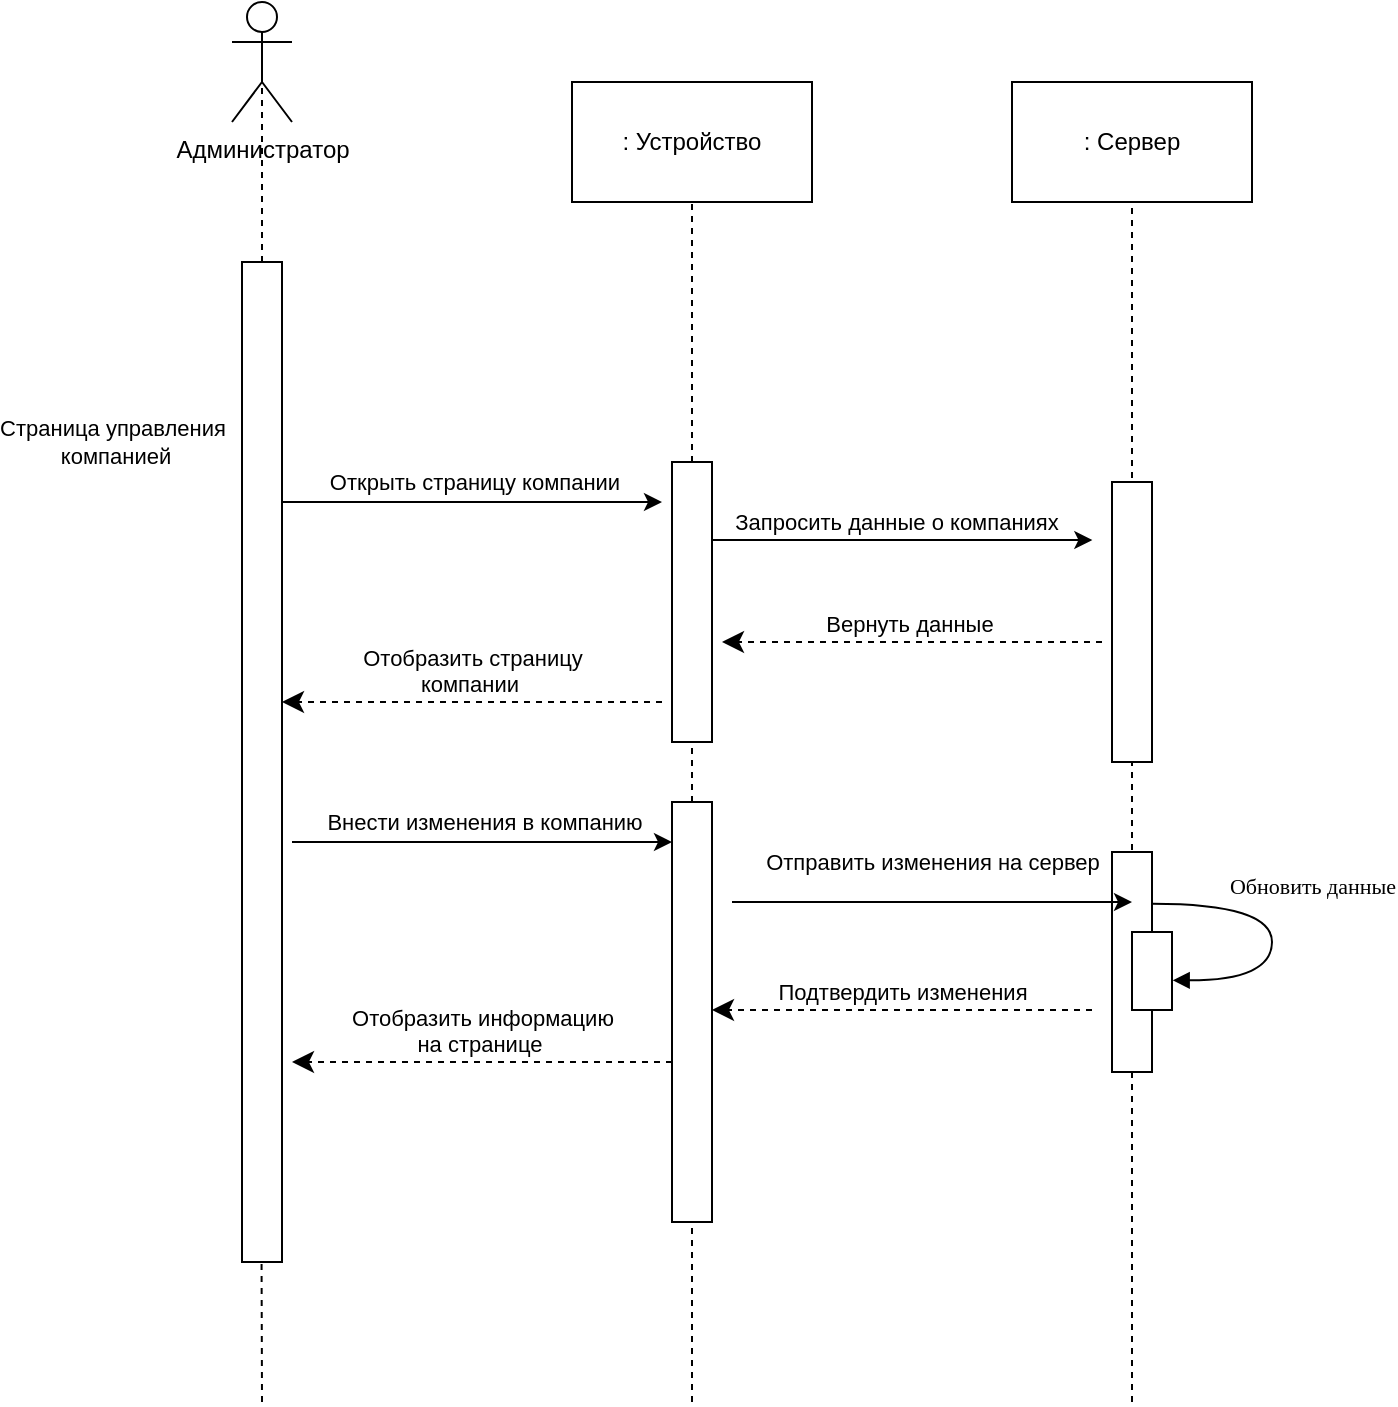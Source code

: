 <mxfile version="22.0.2" type="device">
  <diagram name="Страница — 1" id="QheiP6FYDaWY30L5TJRV">
    <mxGraphModel dx="1668" dy="-195" grid="1" gridSize="10" guides="1" tooltips="1" connect="1" arrows="1" fold="1" page="1" pageScale="1" pageWidth="827" pageHeight="1169" background="#ffffff" math="0" shadow="0">
      <root>
        <mxCell id="0" />
        <mxCell id="1" parent="0" />
        <mxCell id="3fS6J_9R9RpgAebkNYGJ-6" value="" style="endArrow=none;dashed=1;html=1;rounded=0;entryX=0.5;entryY=0.5;entryDx=0;entryDy=0;entryPerimeter=0;" edge="1" parent="1">
          <mxGeometry width="50" height="50" relative="1" as="geometry">
            <mxPoint x="135" y="2760" as="sourcePoint" />
            <mxPoint x="134.66" y="2650" as="targetPoint" />
          </mxGeometry>
        </mxCell>
        <mxCell id="4-v8WGSnHiIDi6gtvXBV-250" value="" style="endArrow=none;dashed=1;html=1;rounded=0;" parent="1" target="4-v8WGSnHiIDi6gtvXBV-249" edge="1">
          <mxGeometry width="50" height="50" relative="1" as="geometry">
            <mxPoint x="350" y="2760" as="sourcePoint" />
            <mxPoint x="350" y="2230" as="targetPoint" />
          </mxGeometry>
        </mxCell>
        <mxCell id="4-v8WGSnHiIDi6gtvXBV-2" value="" style="html=1;points=[[0,0,0,0,5],[0,1,0,0,-5],[1,0,0,0,5],[1,1,0,0,-5]];perimeter=orthogonalPerimeter;outlineConnect=0;targetShapes=umlLifeline;portConstraint=eastwest;newEdgeStyle={&quot;curved&quot;:0,&quot;rounded&quot;:0};" parent="1" vertex="1">
          <mxGeometry x="125" y="2190" width="20" height="500" as="geometry" />
        </mxCell>
        <mxCell id="4-v8WGSnHiIDi6gtvXBV-6" value="Администратор" style="shape=umlActor;verticalLabelPosition=bottom;verticalAlign=top;html=1;outlineConnect=0;" parent="1" vertex="1">
          <mxGeometry x="120" y="2060" width="30" height="60" as="geometry" />
        </mxCell>
        <mxCell id="4-v8WGSnHiIDi6gtvXBV-9" value=": Устройство" style="rounded=0;whiteSpace=wrap;html=1;" parent="1" vertex="1">
          <mxGeometry x="290" y="2100" width="120" height="60" as="geometry" />
        </mxCell>
        <mxCell id="4-v8WGSnHiIDi6gtvXBV-10" value=": Сервер" style="rounded=0;whiteSpace=wrap;html=1;" parent="1" vertex="1">
          <mxGeometry x="510" y="2100" width="120" height="60" as="geometry" />
        </mxCell>
        <mxCell id="4-v8WGSnHiIDi6gtvXBV-85" value="" style="endArrow=none;dashed=1;html=1;rounded=0;" parent="1" edge="1" target="4-v8WGSnHiIDi6gtvXBV-10">
          <mxGeometry width="50" height="50" relative="1" as="geometry">
            <mxPoint x="570" y="2760" as="sourcePoint" />
            <mxPoint x="570" y="2260" as="targetPoint" />
          </mxGeometry>
        </mxCell>
        <mxCell id="4-v8WGSnHiIDi6gtvXBV-169" value="" style="endArrow=none;dashed=1;html=1;rounded=0;" parent="1" source="4-v8WGSnHiIDi6gtvXBV-249" target="4-v8WGSnHiIDi6gtvXBV-9" edge="1">
          <mxGeometry width="50" height="50" relative="1" as="geometry">
            <mxPoint x="350" y="3480" as="sourcePoint" />
            <mxPoint x="350" y="2230" as="targetPoint" />
          </mxGeometry>
        </mxCell>
        <mxCell id="4-v8WGSnHiIDi6gtvXBV-195" value="" style="endArrow=classic;html=1;rounded=0;" parent="1" edge="1">
          <mxGeometry width="50" height="50" relative="1" as="geometry">
            <mxPoint x="360.18" y="2329" as="sourcePoint" />
            <mxPoint x="550.18" y="2329" as="targetPoint" />
          </mxGeometry>
        </mxCell>
        <mxCell id="4-v8WGSnHiIDi6gtvXBV-196" value="Запросить данные о компаниях" style="edgeLabel;html=1;align=center;verticalAlign=middle;resizable=0;points=[];" parent="4-v8WGSnHiIDi6gtvXBV-195" vertex="1" connectable="0">
          <mxGeometry x="-0.032" y="4" relative="1" as="geometry">
            <mxPoint y="-5" as="offset" />
          </mxGeometry>
        </mxCell>
        <mxCell id="4-v8WGSnHiIDi6gtvXBV-197" value="Вернуть данные&amp;nbsp;" style="html=1;verticalAlign=bottom;endArrow=classic;dashed=1;endSize=8;curved=0;rounded=0;endFill=1;" parent="1" edge="1">
          <mxGeometry relative="1" as="geometry">
            <mxPoint x="555" y="2380" as="sourcePoint" />
            <mxPoint x="365" y="2380" as="targetPoint" />
          </mxGeometry>
        </mxCell>
        <mxCell id="4-v8WGSnHiIDi6gtvXBV-216" value="" style="html=1;points=[[0,0,0,0,5],[0,1,0,0,-5],[1,0,0,0,5],[1,1,0,0,-5]];perimeter=orthogonalPerimeter;outlineConnect=0;targetShapes=umlLifeline;portConstraint=eastwest;newEdgeStyle={&quot;curved&quot;:0,&quot;rounded&quot;:0};" parent="1" vertex="1">
          <mxGeometry x="340" y="2460" width="20" height="210" as="geometry" />
        </mxCell>
        <mxCell id="4-v8WGSnHiIDi6gtvXBV-221" value="" style="endArrow=classic;html=1;rounded=0;" parent="1" edge="1">
          <mxGeometry width="50" height="50" relative="1" as="geometry">
            <mxPoint x="145" y="2310" as="sourcePoint" />
            <mxPoint x="335" y="2310" as="targetPoint" />
          </mxGeometry>
        </mxCell>
        <mxCell id="4-v8WGSnHiIDi6gtvXBV-222" value="Открыть страницу компании" style="edgeLabel;html=1;align=center;verticalAlign=middle;resizable=0;points=[];" parent="4-v8WGSnHiIDi6gtvXBV-221" vertex="1" connectable="0">
          <mxGeometry x="0.007" y="-1" relative="1" as="geometry">
            <mxPoint y="-11" as="offset" />
          </mxGeometry>
        </mxCell>
        <mxCell id="4-v8WGSnHiIDi6gtvXBV-228" value="Отобразить&amp;nbsp;страницу &lt;br&gt;компании&amp;nbsp;" style="html=1;verticalAlign=bottom;endArrow=classic;dashed=1;endSize=8;curved=0;rounded=0;endFill=1;" parent="1" edge="1">
          <mxGeometry relative="1" as="geometry">
            <mxPoint x="335" y="2410" as="sourcePoint" />
            <mxPoint x="145" y="2410" as="targetPoint" />
          </mxGeometry>
        </mxCell>
        <mxCell id="4-v8WGSnHiIDi6gtvXBV-239" value="" style="endArrow=classic;html=1;rounded=0;" parent="1" edge="1">
          <mxGeometry width="50" height="50" relative="1" as="geometry">
            <mxPoint x="150" y="2480" as="sourcePoint" />
            <mxPoint x="340" y="2480" as="targetPoint" />
          </mxGeometry>
        </mxCell>
        <mxCell id="4-v8WGSnHiIDi6gtvXBV-240" value="Внести изменения в компанию" style="edgeLabel;html=1;align=center;verticalAlign=middle;resizable=0;points=[];" parent="4-v8WGSnHiIDi6gtvXBV-239" vertex="1" connectable="0">
          <mxGeometry x="0.007" y="-1" relative="1" as="geometry">
            <mxPoint y="-11" as="offset" />
          </mxGeometry>
        </mxCell>
        <mxCell id="4-v8WGSnHiIDi6gtvXBV-241" value="Подтвердить изменения" style="html=1;verticalAlign=bottom;endArrow=classic;dashed=1;endSize=8;curved=0;rounded=0;endFill=1;" parent="1" edge="1">
          <mxGeometry relative="1" as="geometry">
            <mxPoint x="550" y="2564" as="sourcePoint" />
            <mxPoint x="360" y="2564" as="targetPoint" />
            <mxPoint as="offset" />
          </mxGeometry>
        </mxCell>
        <mxCell id="4-v8WGSnHiIDi6gtvXBV-242" value="Отобразить информацию &lt;br&gt;на странице&amp;nbsp;" style="html=1;verticalAlign=bottom;endArrow=classic;dashed=1;endSize=8;curved=0;rounded=0;endFill=1;" parent="1" edge="1">
          <mxGeometry relative="1" as="geometry">
            <mxPoint x="340" y="2590" as="sourcePoint" />
            <mxPoint x="150" y="2590" as="targetPoint" />
          </mxGeometry>
        </mxCell>
        <mxCell id="4-v8WGSnHiIDi6gtvXBV-243" value="&lt;span style=&quot;font-size: 11px;&quot;&gt;Обновить данные&lt;/span&gt;" style="html=1;verticalAlign=bottom;endArrow=block;labelBackgroundColor=none;fontFamily=Verdana;fontSize=12;elbow=vertical;edgeStyle=orthogonalEdgeStyle;curved=1;entryX=1;entryY=0.286;entryPerimeter=0;" parent="1" edge="1">
          <mxGeometry x="-0.189" y="20" relative="1" as="geometry">
            <mxPoint x="580" y="2510.83" as="sourcePoint" />
            <mxPoint x="590.333" y="2549.163" as="targetPoint" />
            <Array as="points">
              <mxPoint x="640" y="2510.83" />
              <mxPoint x="640" y="2548.83" />
            </Array>
            <mxPoint as="offset" />
          </mxGeometry>
        </mxCell>
        <mxCell id="4-v8WGSnHiIDi6gtvXBV-244" value="" style="endArrow=none;dashed=1;html=1;rounded=0;" parent="1" target="4-v8WGSnHiIDi6gtvXBV-245" edge="1">
          <mxGeometry width="50" height="50" relative="1" as="geometry">
            <mxPoint x="570" y="2535" as="sourcePoint" />
            <mxPoint x="570" y="2335" as="targetPoint" />
          </mxGeometry>
        </mxCell>
        <mxCell id="4-v8WGSnHiIDi6gtvXBV-245" value="" style="html=1;points=[[0,0,0,0,5],[0,1,0,0,-5],[1,0,0,0,5],[1,1,0,0,-5]];perimeter=orthogonalPerimeter;outlineConnect=0;targetShapes=umlLifeline;portConstraint=eastwest;newEdgeStyle={&quot;curved&quot;:0,&quot;rounded&quot;:0};" parent="1" vertex="1">
          <mxGeometry x="560" y="2485" width="20" height="110" as="geometry" />
        </mxCell>
        <mxCell id="4-v8WGSnHiIDi6gtvXBV-246" value="" style="html=1;points=[];perimeter=orthogonalPerimeter;rounded=0;shadow=0;comic=0;labelBackgroundColor=none;strokeWidth=1;fontFamily=Verdana;fontSize=12;align=center;" parent="1" vertex="1">
          <mxGeometry x="570" y="2525" width="20" height="39" as="geometry" />
        </mxCell>
        <mxCell id="4-v8WGSnHiIDi6gtvXBV-247" value="" style="endArrow=classic;html=1;rounded=0;" parent="1" edge="1">
          <mxGeometry width="50" height="50" relative="1" as="geometry">
            <mxPoint x="370" y="2510" as="sourcePoint" />
            <mxPoint x="570" y="2510" as="targetPoint" />
          </mxGeometry>
        </mxCell>
        <mxCell id="4-v8WGSnHiIDi6gtvXBV-248" value="Отправить изменения на сервер" style="edgeLabel;html=1;align=center;verticalAlign=middle;resizable=0;points=[];" parent="4-v8WGSnHiIDi6gtvXBV-247" vertex="1" connectable="0">
          <mxGeometry x="0.17" y="3" relative="1" as="geometry">
            <mxPoint x="-17" y="-17" as="offset" />
          </mxGeometry>
        </mxCell>
        <mxCell id="4-v8WGSnHiIDi6gtvXBV-249" value="" style="html=1;points=[[0,0,0,0,5],[0,1,0,0,-5],[1,0,0,0,5],[1,1,0,0,-5]];perimeter=orthogonalPerimeter;outlineConnect=0;targetShapes=umlLifeline;portConstraint=eastwest;newEdgeStyle={&quot;curved&quot;:0,&quot;rounded&quot;:0};" parent="1" vertex="1">
          <mxGeometry x="340" y="2290" width="20" height="140" as="geometry" />
        </mxCell>
        <mxCell id="4-v8WGSnHiIDi6gtvXBV-251" value="" style="html=1;points=[[0,0,0,0,5],[0,1,0,0,-5],[1,0,0,0,5],[1,1,0,0,-5]];perimeter=orthogonalPerimeter;outlineConnect=0;targetShapes=umlLifeline;portConstraint=eastwest;newEdgeStyle={&quot;curved&quot;:0,&quot;rounded&quot;:0};" parent="1" vertex="1">
          <mxGeometry x="560" y="2300" width="20" height="140" as="geometry" />
        </mxCell>
        <mxCell id="3fS6J_9R9RpgAebkNYGJ-1" value="Страница управления&lt;br&gt;&amp;nbsp;компанией" style="edgeLabel;html=1;align=center;verticalAlign=middle;resizable=0;points=[];" vertex="1" connectable="0" parent="1">
          <mxGeometry x="60" y="2280" as="geometry" />
        </mxCell>
        <mxCell id="3fS6J_9R9RpgAebkNYGJ-4" value="" style="endArrow=none;dashed=1;html=1;rounded=0;entryX=0.5;entryY=0.5;entryDx=0;entryDy=0;entryPerimeter=0;" edge="1" parent="1" source="4-v8WGSnHiIDi6gtvXBV-2" target="4-v8WGSnHiIDi6gtvXBV-6">
          <mxGeometry width="50" height="50" relative="1" as="geometry">
            <mxPoint x="134.58" y="2120" as="sourcePoint" />
            <mxPoint x="135" y="2060" as="targetPoint" />
          </mxGeometry>
        </mxCell>
      </root>
    </mxGraphModel>
  </diagram>
</mxfile>
